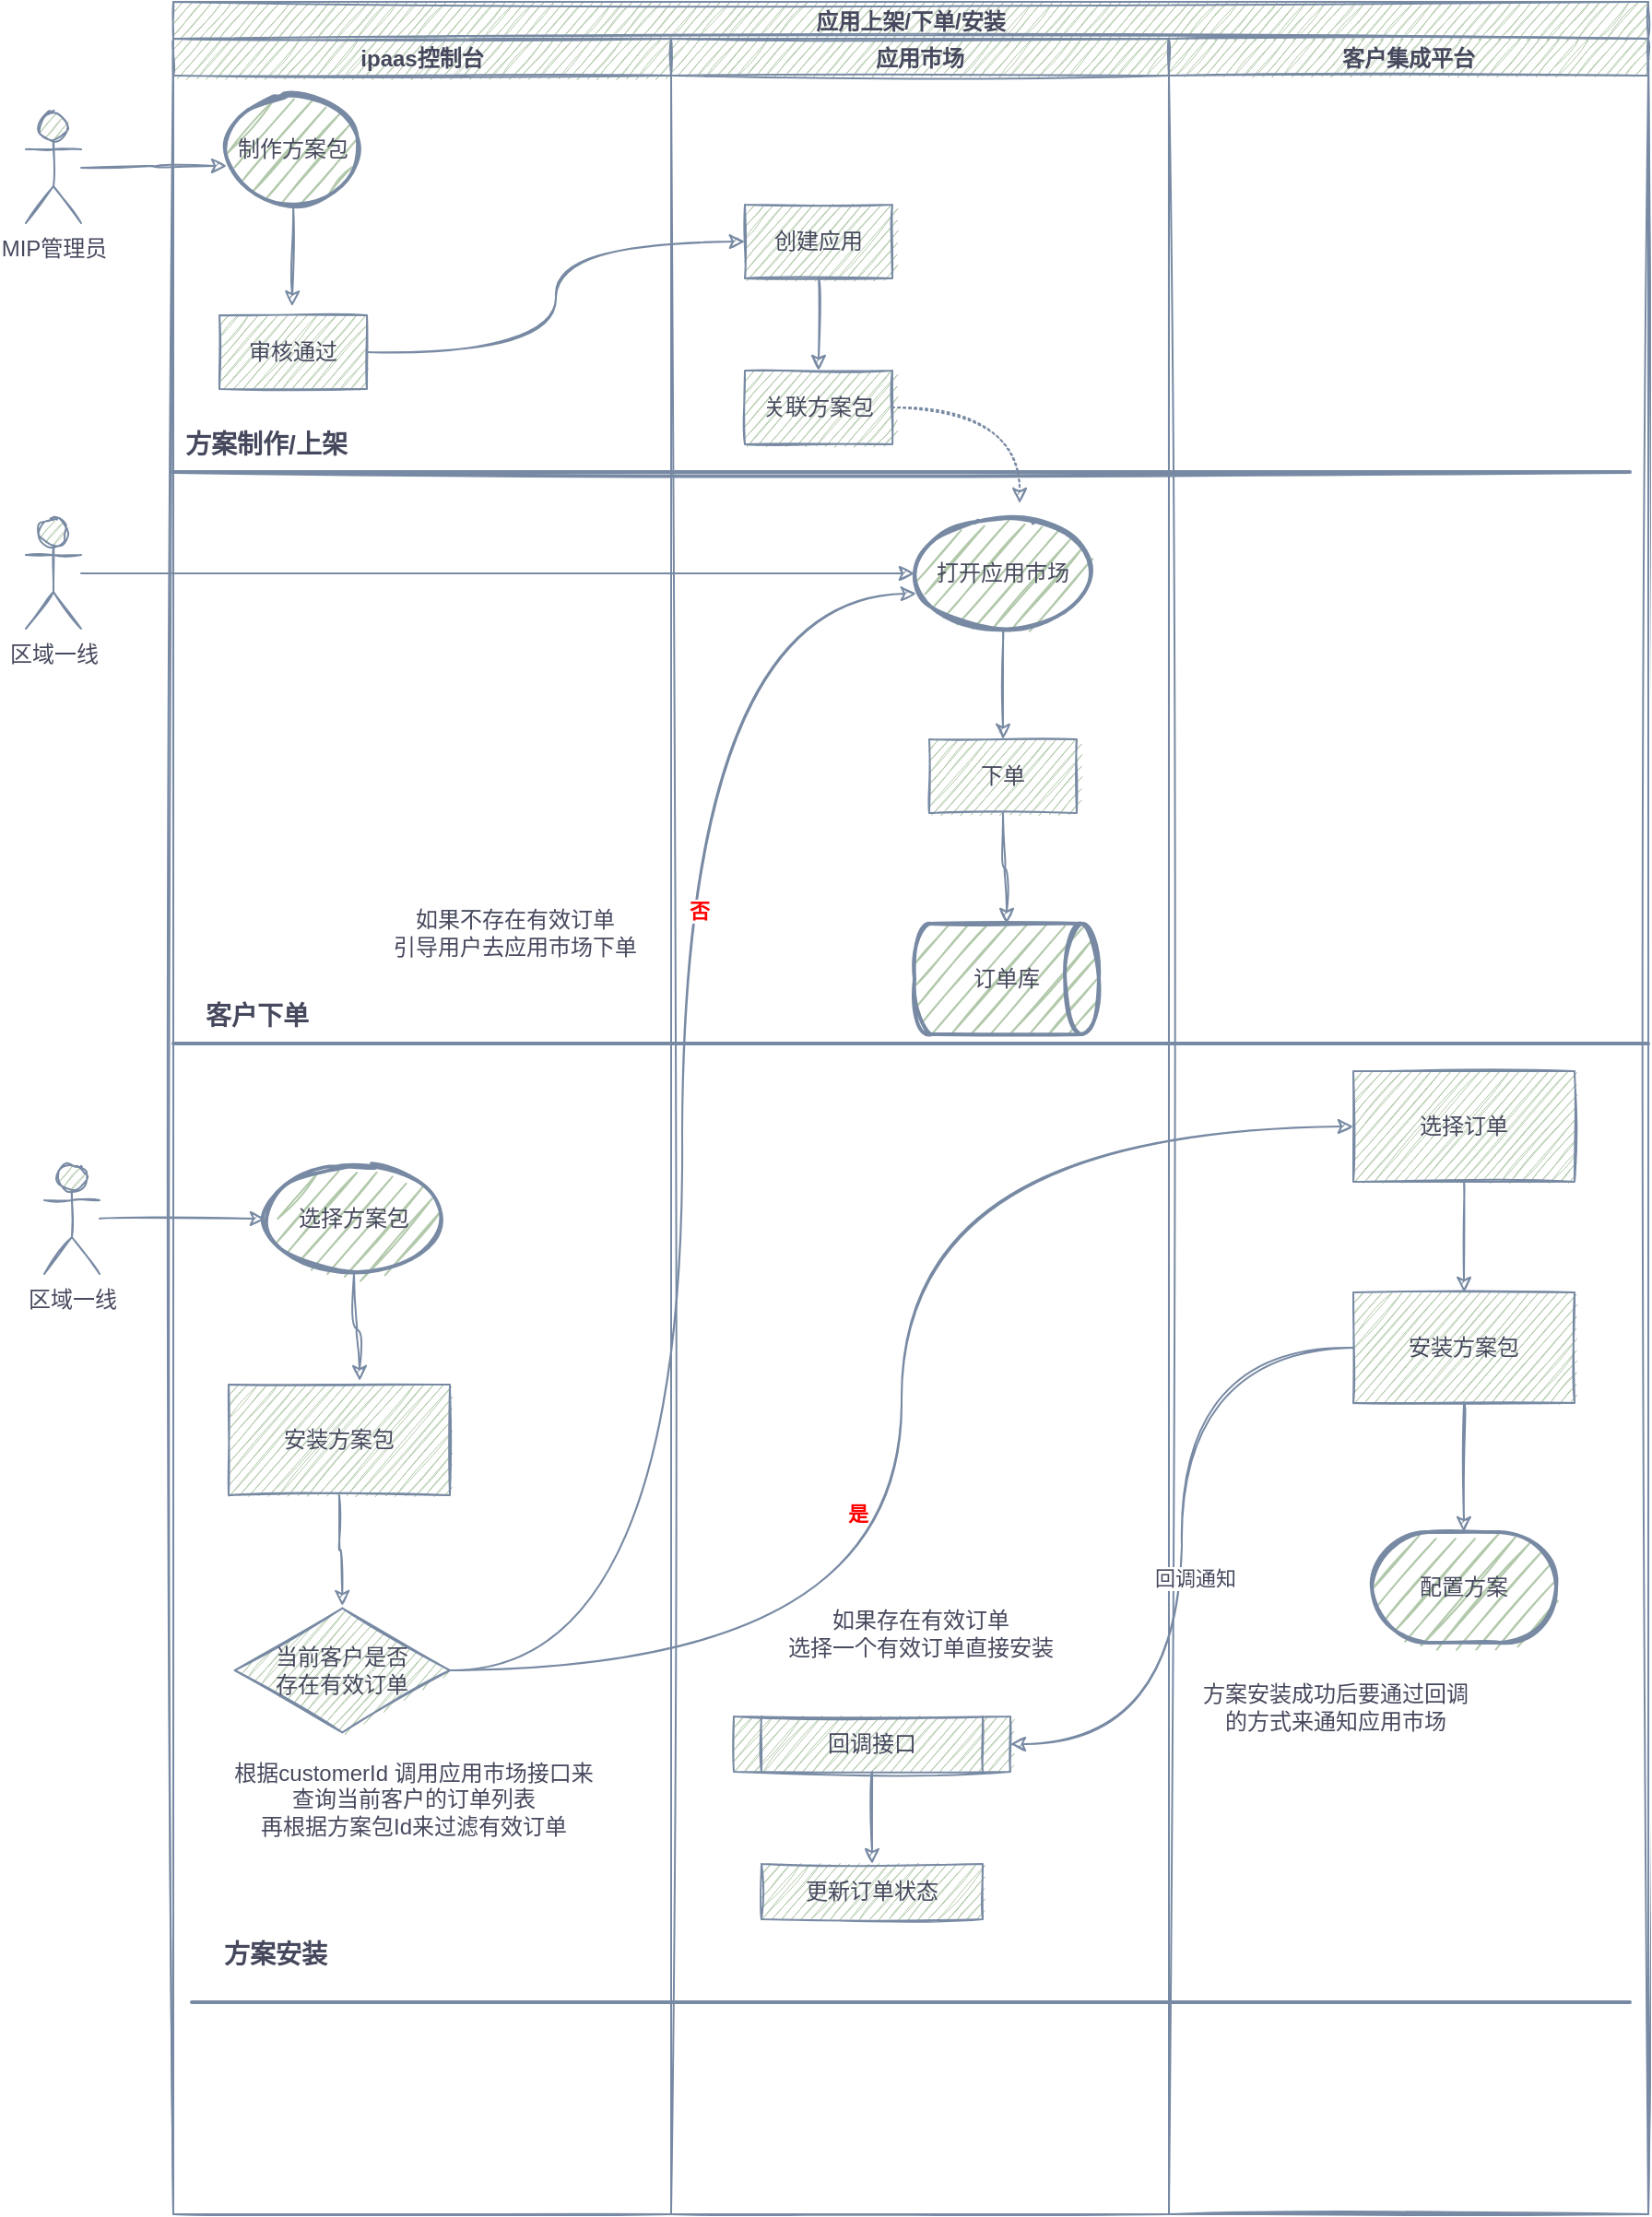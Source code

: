 <mxfile version="15.5.0" type="github">
  <diagram id="RkiMLek5d7CjkgDaNXFE" name="第 1 页">
    <mxGraphModel dx="1422" dy="833" grid="1" gridSize="10" guides="1" tooltips="1" connect="1" arrows="1" fold="1" page="1" pageScale="1" pageWidth="827" pageHeight="1169" math="0" shadow="0">
      <root>
        <mxCell id="0" />
        <mxCell id="1" parent="0" />
        <mxCell id="5Vf515EnHFLj8KpvHSAa-1" value="应用上架/下单/安装" style="swimlane;childLayout=stackLayout;resizeParent=1;resizeParentMax=0;startSize=20;fillColor=#B2C9AB;strokeColor=#788AA3;fontColor=#46495D;sketch=1;" vertex="1" parent="1">
          <mxGeometry x="110" y="120" width="800" height="1200" as="geometry" />
        </mxCell>
        <mxCell id="5Vf515EnHFLj8KpvHSAa-2" value="ipaas控制台" style="swimlane;startSize=20;fillColor=#B2C9AB;strokeColor=#788AA3;fontColor=#46495D;sketch=1;" vertex="1" parent="5Vf515EnHFLj8KpvHSAa-1">
          <mxGeometry y="20" width="270" height="1180" as="geometry" />
        </mxCell>
        <mxCell id="5Vf515EnHFLj8KpvHSAa-7" style="edgeStyle=orthogonalEdgeStyle;rounded=0;orthogonalLoop=1;jettySize=auto;html=1;entryX=0.493;entryY=-0.121;entryDx=0;entryDy=0;entryPerimeter=0;strokeColor=#788AA3;fontColor=#46495D;sketch=1;curved=1;" edge="1" parent="5Vf515EnHFLj8KpvHSAa-2" source="5Vf515EnHFLj8KpvHSAa-5" target="5Vf515EnHFLj8KpvHSAa-6">
          <mxGeometry relative="1" as="geometry" />
        </mxCell>
        <mxCell id="5Vf515EnHFLj8KpvHSAa-5" value="制作方案包" style="strokeWidth=2;html=1;shape=mxgraph.flowchart.start_2;whiteSpace=wrap;fillColor=#B2C9AB;strokeColor=#788AA3;fontColor=#46495D;sketch=1;" vertex="1" parent="5Vf515EnHFLj8KpvHSAa-2">
          <mxGeometry x="30" y="30" width="70" height="60" as="geometry" />
        </mxCell>
        <mxCell id="5Vf515EnHFLj8KpvHSAa-6" value="审核通过" style="whiteSpace=wrap;html=1;fillColor=#B2C9AB;strokeColor=#788AA3;fontColor=#46495D;sketch=1;" vertex="1" parent="5Vf515EnHFLj8KpvHSAa-2">
          <mxGeometry x="25" y="150" width="80" height="40" as="geometry" />
        </mxCell>
        <mxCell id="5Vf515EnHFLj8KpvHSAa-27" style="edgeStyle=orthogonalEdgeStyle;rounded=1;orthogonalLoop=1;jettySize=auto;html=1;entryX=0.592;entryY=-0.033;entryDx=0;entryDy=0;entryPerimeter=0;strokeColor=#788AA3;fontColor=#46495D;sketch=1;curved=1;" edge="1" parent="5Vf515EnHFLj8KpvHSAa-2" source="5Vf515EnHFLj8KpvHSAa-23" target="5Vf515EnHFLj8KpvHSAa-26">
          <mxGeometry relative="1" as="geometry" />
        </mxCell>
        <mxCell id="5Vf515EnHFLj8KpvHSAa-23" value="选择方案包" style="strokeWidth=2;html=1;shape=mxgraph.flowchart.start_1;whiteSpace=wrap;fillColor=#B2C9AB;strokeColor=#788AA3;fontColor=#46495D;sketch=1;" vertex="1" parent="5Vf515EnHFLj8KpvHSAa-2">
          <mxGeometry x="50" y="610" width="96" height="60" as="geometry" />
        </mxCell>
        <mxCell id="5Vf515EnHFLj8KpvHSAa-30" style="edgeStyle=orthogonalEdgeStyle;rounded=1;orthogonalLoop=1;jettySize=auto;html=1;strokeColor=#788AA3;fontColor=#46495D;sketch=1;curved=1;" edge="1" parent="5Vf515EnHFLj8KpvHSAa-2" source="5Vf515EnHFLj8KpvHSAa-26" target="5Vf515EnHFLj8KpvHSAa-28">
          <mxGeometry relative="1" as="geometry" />
        </mxCell>
        <mxCell id="5Vf515EnHFLj8KpvHSAa-26" value="安装方案包" style="whiteSpace=wrap;html=1;rounded=0;fillColor=#B2C9AB;strokeColor=#788AA3;fontColor=#46495D;sketch=1;" vertex="1" parent="5Vf515EnHFLj8KpvHSAa-2">
          <mxGeometry x="30" y="730" width="120" height="60" as="geometry" />
        </mxCell>
        <mxCell id="5Vf515EnHFLj8KpvHSAa-28" value="当前客户是否&lt;br&gt;存在有效订单" style="html=1;whiteSpace=wrap;aspect=fixed;shape=isoRectangle;rounded=0;fillColor=#B2C9AB;strokeColor=#788AA3;fontColor=#46495D;sketch=1;" vertex="1" parent="5Vf515EnHFLj8KpvHSAa-2">
          <mxGeometry x="33.33" y="850" width="116.67" height="70" as="geometry" />
        </mxCell>
        <mxCell id="5Vf515EnHFLj8KpvHSAa-43" value="如果不存在有效订单 &lt;br&gt;引导用户去应用市场下单" style="text;html=1;align=center;verticalAlign=middle;resizable=0;points=[];autosize=1;strokeColor=none;fillColor=none;fontColor=#46495D;sketch=1;" vertex="1" parent="5Vf515EnHFLj8KpvHSAa-2">
          <mxGeometry x="110" y="470" width="150" height="30" as="geometry" />
        </mxCell>
        <mxCell id="5Vf515EnHFLj8KpvHSAa-45" value="根据customerId 调用应用市场接口来&lt;br&gt;查询当前客户的订单列表&lt;br&gt;再根据方案包Id来过滤有效订单" style="text;html=1;align=center;verticalAlign=middle;resizable=0;points=[];autosize=1;strokeColor=none;fillColor=none;fontColor=#46495D;sketch=1;" vertex="1" parent="5Vf515EnHFLj8KpvHSAa-2">
          <mxGeometry x="25" y="930" width="210" height="50" as="geometry" />
        </mxCell>
        <mxCell id="5Vf515EnHFLj8KpvHSAa-58" value="&lt;span style=&quot;font-size: 14px&quot;&gt;&lt;b&gt;客户下单&lt;/b&gt;&lt;/span&gt;" style="text;html=1;align=center;verticalAlign=middle;resizable=0;points=[];autosize=1;strokeColor=none;fillColor=none;fontColor=#46495D;sketch=1;" vertex="1" parent="5Vf515EnHFLj8KpvHSAa-2">
          <mxGeometry x="10" y="520" width="70" height="20" as="geometry" />
        </mxCell>
        <mxCell id="5Vf515EnHFLj8KpvHSAa-59" value="&lt;span style=&quot;font-size: 14px&quot;&gt;&lt;b&gt;方案安装&lt;/b&gt;&lt;/span&gt;" style="text;html=1;align=center;verticalAlign=middle;resizable=0;points=[];autosize=1;strokeColor=none;fillColor=none;fontColor=#46495D;sketch=1;" vertex="1" parent="5Vf515EnHFLj8KpvHSAa-2">
          <mxGeometry x="20" y="1029" width="70" height="20" as="geometry" />
        </mxCell>
        <mxCell id="5Vf515EnHFLj8KpvHSAa-3" value="应用市场" style="swimlane;startSize=20;fillColor=#B2C9AB;strokeColor=#788AA3;fontColor=#46495D;sketch=1;" vertex="1" parent="5Vf515EnHFLj8KpvHSAa-1">
          <mxGeometry x="270" y="20" width="270" height="1180" as="geometry" />
        </mxCell>
        <mxCell id="5Vf515EnHFLj8KpvHSAa-11" style="edgeStyle=orthogonalEdgeStyle;rounded=0;orthogonalLoop=1;jettySize=auto;html=1;entryX=0.5;entryY=0;entryDx=0;entryDy=0;strokeColor=#788AA3;fontColor=#46495D;sketch=1;curved=1;" edge="1" parent="5Vf515EnHFLj8KpvHSAa-3" source="5Vf515EnHFLj8KpvHSAa-8" target="5Vf515EnHFLj8KpvHSAa-10">
          <mxGeometry relative="1" as="geometry" />
        </mxCell>
        <mxCell id="5Vf515EnHFLj8KpvHSAa-8" value="创建应用" style="whiteSpace=wrap;html=1;fillColor=#B2C9AB;strokeColor=#788AA3;fontColor=#46495D;sketch=1;" vertex="1" parent="5Vf515EnHFLj8KpvHSAa-3">
          <mxGeometry x="40" y="90" width="80" height="40" as="geometry" />
        </mxCell>
        <mxCell id="5Vf515EnHFLj8KpvHSAa-20" style="edgeStyle=orthogonalEdgeStyle;rounded=0;orthogonalLoop=1;jettySize=auto;html=1;entryX=0.594;entryY=-0.133;entryDx=0;entryDy=0;entryPerimeter=0;dashed=1;dashPattern=1 2;strokeColor=#788AA3;fontColor=#46495D;sketch=1;curved=1;" edge="1" parent="5Vf515EnHFLj8KpvHSAa-3" source="5Vf515EnHFLj8KpvHSAa-10" target="5Vf515EnHFLj8KpvHSAa-12">
          <mxGeometry relative="1" as="geometry" />
        </mxCell>
        <mxCell id="5Vf515EnHFLj8KpvHSAa-10" value="关联方案包" style="whiteSpace=wrap;html=1;fillColor=#B2C9AB;strokeColor=#788AA3;fontColor=#46495D;sketch=1;" vertex="1" parent="5Vf515EnHFLj8KpvHSAa-3">
          <mxGeometry x="40" y="180" width="80" height="40" as="geometry" />
        </mxCell>
        <mxCell id="5Vf515EnHFLj8KpvHSAa-19" style="edgeStyle=orthogonalEdgeStyle;rounded=0;orthogonalLoop=1;jettySize=auto;html=1;exitX=0.5;exitY=1;exitDx=0;exitDy=0;exitPerimeter=0;entryX=0.5;entryY=0;entryDx=0;entryDy=0;strokeColor=#788AA3;fontColor=#46495D;sketch=1;curved=1;" edge="1" parent="5Vf515EnHFLj8KpvHSAa-3" source="5Vf515EnHFLj8KpvHSAa-12" target="5Vf515EnHFLj8KpvHSAa-18">
          <mxGeometry relative="1" as="geometry" />
        </mxCell>
        <mxCell id="5Vf515EnHFLj8KpvHSAa-12" value="打开应用市场" style="strokeWidth=2;html=1;shape=mxgraph.flowchart.start_1;whiteSpace=wrap;fillColor=#B2C9AB;strokeColor=#788AA3;fontColor=#46495D;sketch=1;" vertex="1" parent="5Vf515EnHFLj8KpvHSAa-3">
          <mxGeometry x="132" y="260" width="96" height="60" as="geometry" />
        </mxCell>
        <mxCell id="5Vf515EnHFLj8KpvHSAa-22" style="edgeStyle=orthogonalEdgeStyle;rounded=1;orthogonalLoop=1;jettySize=auto;html=1;entryX=0.5;entryY=0;entryDx=0;entryDy=0;entryPerimeter=0;strokeColor=#788AA3;fontColor=#46495D;sketch=1;curved=1;" edge="1" parent="5Vf515EnHFLj8KpvHSAa-3" source="5Vf515EnHFLj8KpvHSAa-18" target="5Vf515EnHFLj8KpvHSAa-21">
          <mxGeometry relative="1" as="geometry" />
        </mxCell>
        <mxCell id="5Vf515EnHFLj8KpvHSAa-18" value="下单" style="whiteSpace=wrap;html=1;fillColor=#B2C9AB;strokeColor=#788AA3;fontColor=#46495D;sketch=1;" vertex="1" parent="5Vf515EnHFLj8KpvHSAa-3">
          <mxGeometry x="140" y="380" width="80" height="40" as="geometry" />
        </mxCell>
        <mxCell id="5Vf515EnHFLj8KpvHSAa-21" value="订单库" style="strokeWidth=2;html=1;shape=mxgraph.flowchart.direct_data;whiteSpace=wrap;rounded=0;fillColor=#B2C9AB;strokeColor=#788AA3;fontColor=#46495D;sketch=1;" vertex="1" parent="5Vf515EnHFLj8KpvHSAa-3">
          <mxGeometry x="132" y="480" width="100" height="60" as="geometry" />
        </mxCell>
        <mxCell id="5Vf515EnHFLj8KpvHSAa-44" value="如果存在有效订单&lt;br&gt;选择一个有效订单直接安装" style="text;html=1;align=center;verticalAlign=middle;resizable=0;points=[];autosize=1;strokeColor=none;fillColor=none;fontColor=#46495D;sketch=1;" vertex="1" parent="5Vf515EnHFLj8KpvHSAa-3">
          <mxGeometry x="55" y="850" width="160" height="30" as="geometry" />
        </mxCell>
        <mxCell id="5Vf515EnHFLj8KpvHSAa-62" style="edgeStyle=orthogonalEdgeStyle;rounded=1;orthogonalLoop=1;jettySize=auto;html=1;entryX=0.5;entryY=0;entryDx=0;entryDy=0;fontColor=#46495D;strokeColor=#788AA3;fillColor=#B2C9AB;sketch=1;curved=1;" edge="1" parent="5Vf515EnHFLj8KpvHSAa-3" source="5Vf515EnHFLj8KpvHSAa-49" target="5Vf515EnHFLj8KpvHSAa-60">
          <mxGeometry relative="1" as="geometry" />
        </mxCell>
        <mxCell id="5Vf515EnHFLj8KpvHSAa-49" value="回调接口" style="shape=process;whiteSpace=wrap;html=1;backgroundOutline=1;rounded=0;fontColor=#46495D;fillColor=#B2C9AB;strokeColor=#788AA3;sketch=1;" vertex="1" parent="5Vf515EnHFLj8KpvHSAa-3">
          <mxGeometry x="34" y="910" width="150" height="30" as="geometry" />
        </mxCell>
        <mxCell id="5Vf515EnHFLj8KpvHSAa-60" value="更新订单状态" style="whiteSpace=wrap;html=1;rounded=0;fontColor=#46495D;strokeColor=#788AA3;fillColor=#B2C9AB;sketch=1;" vertex="1" parent="5Vf515EnHFLj8KpvHSAa-3">
          <mxGeometry x="49" y="990" width="120" height="30" as="geometry" />
        </mxCell>
        <mxCell id="5Vf515EnHFLj8KpvHSAa-9" style="edgeStyle=orthogonalEdgeStyle;rounded=0;orthogonalLoop=1;jettySize=auto;html=1;entryX=0;entryY=0.5;entryDx=0;entryDy=0;strokeColor=#788AA3;fontColor=#46495D;sketch=1;curved=1;" edge="1" parent="5Vf515EnHFLj8KpvHSAa-1" source="5Vf515EnHFLj8KpvHSAa-6" target="5Vf515EnHFLj8KpvHSAa-8">
          <mxGeometry relative="1" as="geometry" />
        </mxCell>
        <mxCell id="5Vf515EnHFLj8KpvHSAa-31" style="edgeStyle=orthogonalEdgeStyle;rounded=1;orthogonalLoop=1;jettySize=auto;html=1;entryX=0.01;entryY=0.683;entryDx=0;entryDy=0;entryPerimeter=0;strokeColor=#788AA3;fontColor=#46495D;sketch=1;curved=1;" edge="1" parent="5Vf515EnHFLj8KpvHSAa-1" source="5Vf515EnHFLj8KpvHSAa-28" target="5Vf515EnHFLj8KpvHSAa-12">
          <mxGeometry relative="1" as="geometry" />
        </mxCell>
        <mxCell id="5Vf515EnHFLj8KpvHSAa-32" value="&lt;span&gt;&lt;font color=&quot;#ff0000&quot;&gt;否&lt;/font&gt;&lt;/span&gt;" style="edgeLabel;html=1;align=center;verticalAlign=middle;resizable=0;points=[];fontColor=#46495D;fontStyle=1;sketch=1;" vertex="1" connectable="0" parent="5Vf515EnHFLj8KpvHSAa-31">
          <mxGeometry x="0.286" y="-9" relative="1" as="geometry">
            <mxPoint as="offset" />
          </mxGeometry>
        </mxCell>
        <mxCell id="5Vf515EnHFLj8KpvHSAa-4" value="客户集成平台" style="swimlane;startSize=20;fillColor=#B2C9AB;strokeColor=#788AA3;fontColor=#46495D;sketch=1;" vertex="1" parent="5Vf515EnHFLj8KpvHSAa-1">
          <mxGeometry x="540" y="20" width="260" height="1180" as="geometry" />
        </mxCell>
        <mxCell id="5Vf515EnHFLj8KpvHSAa-38" style="edgeStyle=orthogonalEdgeStyle;rounded=1;orthogonalLoop=1;jettySize=auto;html=1;entryX=0.5;entryY=0;entryDx=0;entryDy=0;entryPerimeter=0;strokeColor=#788AA3;fontColor=#46495D;sketch=1;curved=1;" edge="1" parent="5Vf515EnHFLj8KpvHSAa-4" source="5Vf515EnHFLj8KpvHSAa-36" target="5Vf515EnHFLj8KpvHSAa-37">
          <mxGeometry relative="1" as="geometry" />
        </mxCell>
        <mxCell id="5Vf515EnHFLj8KpvHSAa-36" value="安装方案包" style="whiteSpace=wrap;html=1;rounded=0;fillColor=#B2C9AB;strokeColor=#788AA3;fontColor=#46495D;sketch=1;" vertex="1" parent="5Vf515EnHFLj8KpvHSAa-4">
          <mxGeometry x="100" y="680" width="120" height="60" as="geometry" />
        </mxCell>
        <mxCell id="5Vf515EnHFLj8KpvHSAa-37" value="配置方案" style="strokeWidth=2;html=1;shape=mxgraph.flowchart.terminator;whiteSpace=wrap;rounded=0;fillColor=#B2C9AB;strokeColor=#788AA3;fontColor=#46495D;sketch=1;" vertex="1" parent="5Vf515EnHFLj8KpvHSAa-4">
          <mxGeometry x="110" y="810" width="100" height="60" as="geometry" />
        </mxCell>
        <mxCell id="5Vf515EnHFLj8KpvHSAa-41" style="edgeStyle=orthogonalEdgeStyle;rounded=1;orthogonalLoop=1;jettySize=auto;html=1;entryX=0.5;entryY=0;entryDx=0;entryDy=0;strokeColor=#788AA3;fontColor=#46495D;sketch=1;curved=1;" edge="1" parent="5Vf515EnHFLj8KpvHSAa-4" source="5Vf515EnHFLj8KpvHSAa-39" target="5Vf515EnHFLj8KpvHSAa-36">
          <mxGeometry relative="1" as="geometry" />
        </mxCell>
        <mxCell id="5Vf515EnHFLj8KpvHSAa-39" value="选择订单" style="whiteSpace=wrap;html=1;rounded=0;fillColor=#B2C9AB;strokeColor=#788AA3;fontColor=#46495D;sketch=1;" vertex="1" parent="5Vf515EnHFLj8KpvHSAa-4">
          <mxGeometry x="100" y="560" width="120" height="60" as="geometry" />
        </mxCell>
        <mxCell id="5Vf515EnHFLj8KpvHSAa-50" value="方案安装成功后要通过回调&lt;br&gt;的方式来通知应用市场" style="text;html=1;align=center;verticalAlign=middle;resizable=0;points=[];autosize=1;strokeColor=none;fillColor=none;fontColor=#46495D;sketch=1;" vertex="1" parent="5Vf515EnHFLj8KpvHSAa-4">
          <mxGeometry x="10" y="890" width="160" height="30" as="geometry" />
        </mxCell>
        <mxCell id="5Vf515EnHFLj8KpvHSAa-40" style="edgeStyle=orthogonalEdgeStyle;rounded=1;orthogonalLoop=1;jettySize=auto;html=1;entryX=0;entryY=0.5;entryDx=0;entryDy=0;strokeColor=#788AA3;fontColor=#46495D;sketch=1;curved=1;" edge="1" parent="5Vf515EnHFLj8KpvHSAa-1" source="5Vf515EnHFLj8KpvHSAa-28" target="5Vf515EnHFLj8KpvHSAa-39">
          <mxGeometry relative="1" as="geometry" />
        </mxCell>
        <mxCell id="5Vf515EnHFLj8KpvHSAa-42" value="&lt;b&gt;&lt;font color=&quot;#ff0000&quot;&gt;是&lt;/font&gt;&lt;/b&gt;" style="edgeLabel;html=1;align=center;verticalAlign=middle;resizable=0;points=[];fontColor=#46495D;sketch=1;" vertex="1" connectable="0" parent="5Vf515EnHFLj8KpvHSAa-40">
          <mxGeometry x="-0.158" y="24" relative="1" as="geometry">
            <mxPoint as="offset" />
          </mxGeometry>
        </mxCell>
        <mxCell id="5Vf515EnHFLj8KpvHSAa-47" style="edgeStyle=orthogonalEdgeStyle;rounded=1;orthogonalLoop=1;jettySize=auto;html=1;fontColor=#46495D;entryX=1;entryY=0.5;entryDx=0;entryDy=0;strokeColor=#788AA3;sketch=1;curved=1;" edge="1" parent="5Vf515EnHFLj8KpvHSAa-1" source="5Vf515EnHFLj8KpvHSAa-36" target="5Vf515EnHFLj8KpvHSAa-49">
          <mxGeometry relative="1" as="geometry">
            <mxPoint x="490" y="1020" as="targetPoint" />
          </mxGeometry>
        </mxCell>
        <mxCell id="5Vf515EnHFLj8KpvHSAa-48" value="回调通知" style="edgeLabel;html=1;align=center;verticalAlign=middle;resizable=0;points=[];fontColor=#46495D;sketch=1;" vertex="1" connectable="0" parent="5Vf515EnHFLj8KpvHSAa-47">
          <mxGeometry x="0.085" y="7" relative="1" as="geometry">
            <mxPoint as="offset" />
          </mxGeometry>
        </mxCell>
        <mxCell id="5Vf515EnHFLj8KpvHSAa-16" style="edgeStyle=orthogonalEdgeStyle;rounded=0;orthogonalLoop=1;jettySize=auto;html=1;entryX=0;entryY=0.5;entryDx=0;entryDy=0;entryPerimeter=0;strokeColor=#788AA3;fontColor=#46495D;sketch=1;curved=1;" edge="1" parent="1" source="5Vf515EnHFLj8KpvHSAa-13" target="5Vf515EnHFLj8KpvHSAa-12">
          <mxGeometry relative="1" as="geometry" />
        </mxCell>
        <mxCell id="5Vf515EnHFLj8KpvHSAa-13" value="区域一线" style="shape=umlActor;verticalLabelPosition=bottom;verticalAlign=top;html=1;fillColor=#B2C9AB;strokeColor=#788AA3;fontColor=#46495D;sketch=1;" vertex="1" parent="1">
          <mxGeometry x="30" y="400" width="30" height="60" as="geometry" />
        </mxCell>
        <mxCell id="5Vf515EnHFLj8KpvHSAa-15" style="edgeStyle=orthogonalEdgeStyle;rounded=0;orthogonalLoop=1;jettySize=auto;html=1;entryX=-0.014;entryY=0.65;entryDx=0;entryDy=0;entryPerimeter=0;strokeColor=#788AA3;fontColor=#46495D;sketch=1;curved=1;" edge="1" parent="1" source="5Vf515EnHFLj8KpvHSAa-14" target="5Vf515EnHFLj8KpvHSAa-5">
          <mxGeometry relative="1" as="geometry" />
        </mxCell>
        <mxCell id="5Vf515EnHFLj8KpvHSAa-14" value="MIP管理员" style="shape=umlActor;verticalLabelPosition=bottom;verticalAlign=top;html=1;fillColor=#B2C9AB;strokeColor=#788AA3;fontColor=#46495D;sketch=1;" vertex="1" parent="1">
          <mxGeometry x="30" y="180" width="30" height="60" as="geometry" />
        </mxCell>
        <mxCell id="5Vf515EnHFLj8KpvHSAa-25" style="edgeStyle=orthogonalEdgeStyle;rounded=1;orthogonalLoop=1;jettySize=auto;html=1;entryX=0;entryY=0.5;entryDx=0;entryDy=0;entryPerimeter=0;strokeColor=#788AA3;fontColor=#46495D;sketch=1;curved=1;" edge="1" parent="1" source="5Vf515EnHFLj8KpvHSAa-24" target="5Vf515EnHFLj8KpvHSAa-23">
          <mxGeometry relative="1" as="geometry" />
        </mxCell>
        <mxCell id="5Vf515EnHFLj8KpvHSAa-24" value="区域一线" style="shape=umlActor;verticalLabelPosition=bottom;verticalAlign=top;html=1;fillColor=#B2C9AB;strokeColor=#788AA3;fontColor=#46495D;sketch=1;" vertex="1" parent="1">
          <mxGeometry x="40" y="750" width="30" height="60" as="geometry" />
        </mxCell>
        <mxCell id="5Vf515EnHFLj8KpvHSAa-54" value="" style="line;strokeWidth=2;html=1;rounded=0;fontColor=#46495D;fillColor=#B2C9AB;strokeColor=#788AA3;sketch=1;" vertex="1" parent="1">
          <mxGeometry x="110" y="370" width="790" height="10" as="geometry" />
        </mxCell>
        <mxCell id="5Vf515EnHFLj8KpvHSAa-55" value="" style="line;strokeWidth=2;html=1;rounded=0;fontColor=#46495D;fillColor=#B2C9AB;strokeColor=#788AA3;sketch=1;" vertex="1" parent="1">
          <mxGeometry x="110" y="680" width="800" height="10" as="geometry" />
        </mxCell>
        <mxCell id="5Vf515EnHFLj8KpvHSAa-56" value="" style="line;strokeWidth=2;html=1;rounded=0;fontColor=#46495D;fillColor=#B2C9AB;strokeColor=#788AA3;sketch=1;" vertex="1" parent="1">
          <mxGeometry x="120" y="1200" width="780" height="10" as="geometry" />
        </mxCell>
        <mxCell id="5Vf515EnHFLj8KpvHSAa-57" value="&lt;b&gt;&lt;font style=&quot;font-size: 14px&quot;&gt;方案制作/上架&lt;/font&gt;&lt;/b&gt;" style="text;html=1;align=center;verticalAlign=middle;resizable=0;points=[];autosize=1;strokeColor=none;fillColor=none;fontColor=#46495D;sketch=1;" vertex="1" parent="1">
          <mxGeometry x="110" y="350" width="100" height="20" as="geometry" />
        </mxCell>
      </root>
    </mxGraphModel>
  </diagram>
</mxfile>
